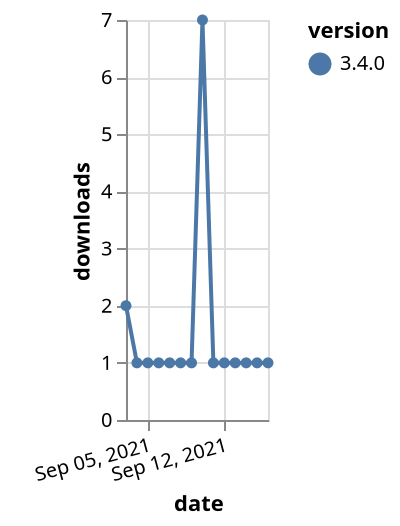 {"$schema": "https://vega.github.io/schema/vega-lite/v5.json", "description": "A simple bar chart with embedded data.", "data": {"values": [{"date": "2021-09-03", "total": 502, "delta": 2, "version": "3.4.0"}, {"date": "2021-09-04", "total": 503, "delta": 1, "version": "3.4.0"}, {"date": "2021-09-05", "total": 504, "delta": 1, "version": "3.4.0"}, {"date": "2021-09-06", "total": 505, "delta": 1, "version": "3.4.0"}, {"date": "2021-09-07", "total": 506, "delta": 1, "version": "3.4.0"}, {"date": "2021-09-08", "total": 507, "delta": 1, "version": "3.4.0"}, {"date": "2021-09-09", "total": 508, "delta": 1, "version": "3.4.0"}, {"date": "2021-09-10", "total": 515, "delta": 7, "version": "3.4.0"}, {"date": "2021-09-11", "total": 516, "delta": 1, "version": "3.4.0"}, {"date": "2021-09-12", "total": 517, "delta": 1, "version": "3.4.0"}, {"date": "2021-09-13", "total": 518, "delta": 1, "version": "3.4.0"}, {"date": "2021-09-14", "total": 519, "delta": 1, "version": "3.4.0"}, {"date": "2021-09-15", "total": 520, "delta": 1, "version": "3.4.0"}, {"date": "2021-09-16", "total": 521, "delta": 1, "version": "3.4.0"}]}, "width": "container", "mark": {"type": "line", "point": {"filled": true}}, "encoding": {"x": {"field": "date", "type": "temporal", "timeUnit": "yearmonthdate", "title": "date", "axis": {"labelAngle": -15}}, "y": {"field": "delta", "type": "quantitative", "title": "downloads"}, "color": {"field": "version", "type": "nominal"}, "tooltip": {"field": "delta"}}}